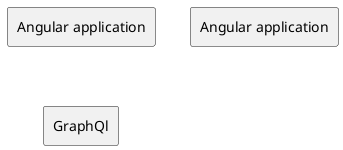 @startuml Deployment diagram
skinparam style strictuml

rectangle frontend as "Angular application"
rectangle backend as "Angular application"
rectangle GraphQl



@enduml

@startuml aaaa
skinparam style strictuml
skinparam TitleFontStyle plain
left to right direction
frame "**UC** aaaa"{
    actor Customer as A1
    
    rectangle "System" as s1{
         
        usecase uc1 as "interaction example"
        usecase uc2 as "interaction \n example"
        usecase uc3 as "multi
                    line
                    ---
                    interaction
                    ====
                    usecase"
    }
    
    ' The processor enforces the first connections.
    ' Use hidden connections to drive the overall flow.
    A1 -[hidden]-s1
    
    A1 --|> uc1 : <<needs>>
    interaction -left-> uc2
    uc2 ..> A1
}
@enduml